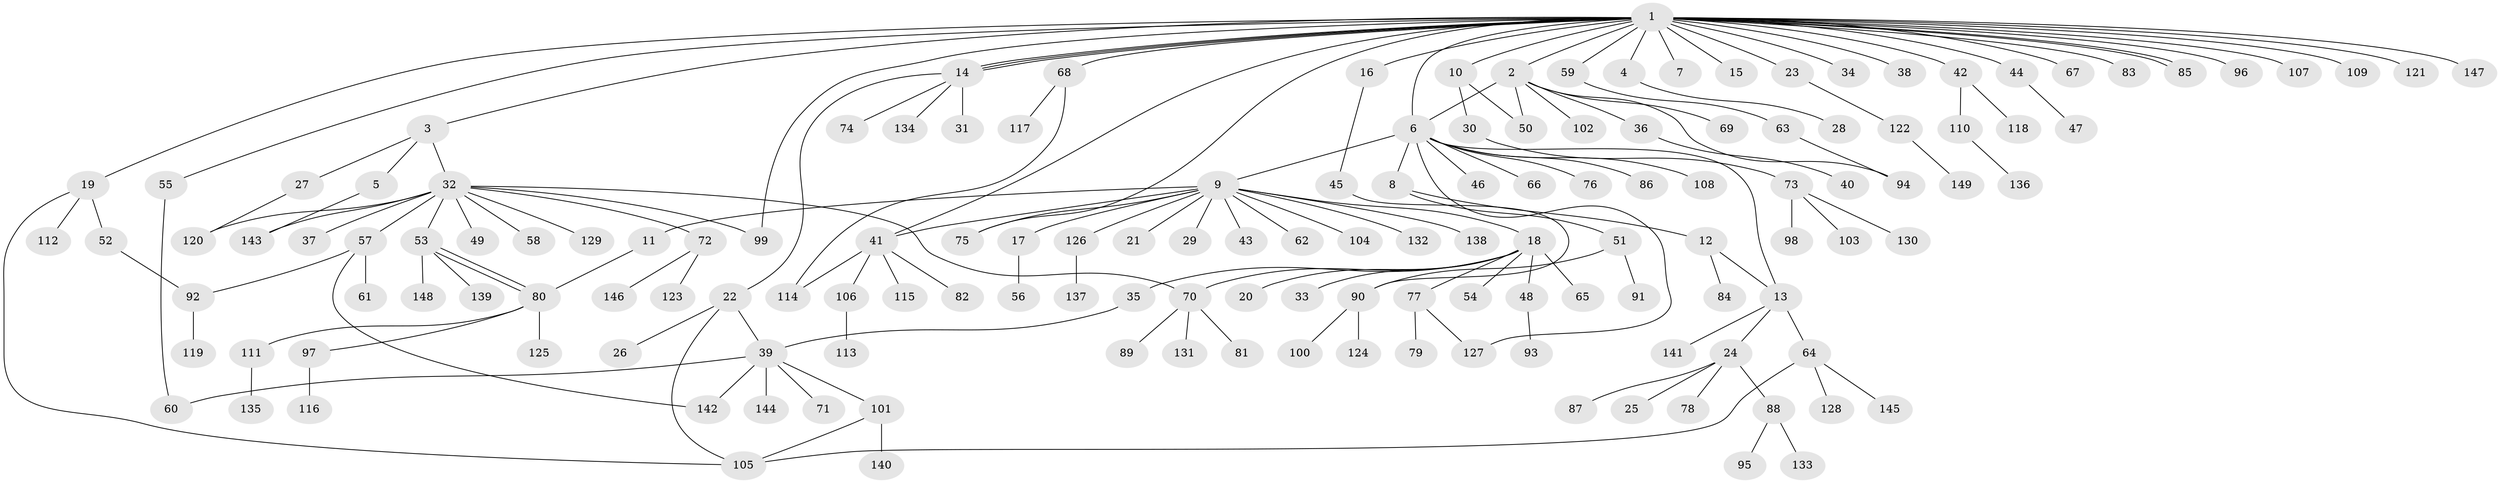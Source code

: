 // coarse degree distribution, {30: 0.008403361344537815, 15: 0.01680672268907563, 4: 0.05042016806722689, 2: 0.20168067226890757, 1: 0.5882352941176471, 13: 0.008403361344537815, 3: 0.06722689075630252, 5: 0.025210084033613446, 9: 0.008403361344537815, 8: 0.008403361344537815, 7: 0.008403361344537815, 6: 0.008403361344537815}
// Generated by graph-tools (version 1.1) at 2025/41/03/06/25 10:41:48]
// undirected, 149 vertices, 173 edges
graph export_dot {
graph [start="1"]
  node [color=gray90,style=filled];
  1;
  2;
  3;
  4;
  5;
  6;
  7;
  8;
  9;
  10;
  11;
  12;
  13;
  14;
  15;
  16;
  17;
  18;
  19;
  20;
  21;
  22;
  23;
  24;
  25;
  26;
  27;
  28;
  29;
  30;
  31;
  32;
  33;
  34;
  35;
  36;
  37;
  38;
  39;
  40;
  41;
  42;
  43;
  44;
  45;
  46;
  47;
  48;
  49;
  50;
  51;
  52;
  53;
  54;
  55;
  56;
  57;
  58;
  59;
  60;
  61;
  62;
  63;
  64;
  65;
  66;
  67;
  68;
  69;
  70;
  71;
  72;
  73;
  74;
  75;
  76;
  77;
  78;
  79;
  80;
  81;
  82;
  83;
  84;
  85;
  86;
  87;
  88;
  89;
  90;
  91;
  92;
  93;
  94;
  95;
  96;
  97;
  98;
  99;
  100;
  101;
  102;
  103;
  104;
  105;
  106;
  107;
  108;
  109;
  110;
  111;
  112;
  113;
  114;
  115;
  116;
  117;
  118;
  119;
  120;
  121;
  122;
  123;
  124;
  125;
  126;
  127;
  128;
  129;
  130;
  131;
  132;
  133;
  134;
  135;
  136;
  137;
  138;
  139;
  140;
  141;
  142;
  143;
  144;
  145;
  146;
  147;
  148;
  149;
  1 -- 2;
  1 -- 3;
  1 -- 4;
  1 -- 6;
  1 -- 7;
  1 -- 10;
  1 -- 14;
  1 -- 14;
  1 -- 14;
  1 -- 15;
  1 -- 16;
  1 -- 19;
  1 -- 23;
  1 -- 34;
  1 -- 38;
  1 -- 41;
  1 -- 42;
  1 -- 44;
  1 -- 55;
  1 -- 59;
  1 -- 67;
  1 -- 68;
  1 -- 75;
  1 -- 83;
  1 -- 85;
  1 -- 85;
  1 -- 96;
  1 -- 99;
  1 -- 107;
  1 -- 109;
  1 -- 121;
  1 -- 147;
  2 -- 6;
  2 -- 36;
  2 -- 50;
  2 -- 69;
  2 -- 94;
  2 -- 102;
  3 -- 5;
  3 -- 27;
  3 -- 32;
  4 -- 28;
  5 -- 143;
  6 -- 8;
  6 -- 9;
  6 -- 13;
  6 -- 46;
  6 -- 66;
  6 -- 76;
  6 -- 86;
  6 -- 108;
  6 -- 127;
  8 -- 12;
  8 -- 51;
  9 -- 11;
  9 -- 17;
  9 -- 18;
  9 -- 21;
  9 -- 29;
  9 -- 41;
  9 -- 43;
  9 -- 62;
  9 -- 75;
  9 -- 104;
  9 -- 126;
  9 -- 132;
  9 -- 138;
  10 -- 30;
  10 -- 50;
  11 -- 80;
  12 -- 13;
  12 -- 84;
  13 -- 24;
  13 -- 64;
  13 -- 141;
  14 -- 22;
  14 -- 31;
  14 -- 74;
  14 -- 134;
  16 -- 45;
  17 -- 56;
  18 -- 20;
  18 -- 33;
  18 -- 35;
  18 -- 48;
  18 -- 54;
  18 -- 65;
  18 -- 70;
  18 -- 77;
  19 -- 52;
  19 -- 105;
  19 -- 112;
  22 -- 26;
  22 -- 39;
  22 -- 105;
  23 -- 122;
  24 -- 25;
  24 -- 78;
  24 -- 87;
  24 -- 88;
  27 -- 120;
  30 -- 73;
  32 -- 37;
  32 -- 49;
  32 -- 53;
  32 -- 57;
  32 -- 58;
  32 -- 70;
  32 -- 72;
  32 -- 99;
  32 -- 120;
  32 -- 129;
  32 -- 143;
  35 -- 39;
  36 -- 40;
  39 -- 60;
  39 -- 71;
  39 -- 101;
  39 -- 142;
  39 -- 144;
  41 -- 82;
  41 -- 106;
  41 -- 114;
  41 -- 115;
  42 -- 110;
  42 -- 118;
  44 -- 47;
  45 -- 90;
  48 -- 93;
  51 -- 90;
  51 -- 91;
  52 -- 92;
  53 -- 80;
  53 -- 80;
  53 -- 139;
  53 -- 148;
  55 -- 60;
  57 -- 61;
  57 -- 92;
  57 -- 142;
  59 -- 63;
  63 -- 94;
  64 -- 105;
  64 -- 128;
  64 -- 145;
  68 -- 114;
  68 -- 117;
  70 -- 81;
  70 -- 89;
  70 -- 131;
  72 -- 123;
  72 -- 146;
  73 -- 98;
  73 -- 103;
  73 -- 130;
  77 -- 79;
  77 -- 127;
  80 -- 97;
  80 -- 111;
  80 -- 125;
  88 -- 95;
  88 -- 133;
  90 -- 100;
  90 -- 124;
  92 -- 119;
  97 -- 116;
  101 -- 105;
  101 -- 140;
  106 -- 113;
  110 -- 136;
  111 -- 135;
  122 -- 149;
  126 -- 137;
}
